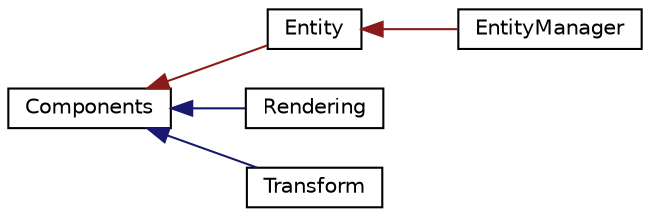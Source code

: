 digraph "Graphical Class Hierarchy"
{
 // LATEX_PDF_SIZE
  edge [fontname="Helvetica",fontsize="10",labelfontname="Helvetica",labelfontsize="10"];
  node [fontname="Helvetica",fontsize="10",shape=record];
  rankdir="LR";
  Node0 [label="Components",height=0.2,width=0.4,color="black", fillcolor="white", style="filled",URL="$db/d46/classComponents.html",tooltip=" "];
  Node0 -> Node1 [dir="back",color="firebrick4",fontsize="10",style="solid",fontname="Helvetica"];
  Node1 [label="Entity",height=0.2,width=0.4,color="black", fillcolor="white", style="filled",URL="$da/d61/classEntity.html",tooltip="Entity class: Entity is a class that represents an entity in the game."];
  Node1 -> Node2 [dir="back",color="firebrick4",fontsize="10",style="solid",fontname="Helvetica"];
  Node2 [label="EntityManager",height=0.2,width=0.4,color="black", fillcolor="white", style="filled",URL="$dd/d5f/classEntityManager.html",tooltip="EntityManager class: EntityManager is a class that represents an entity manager in the game."];
  Node0 -> Node3 [dir="back",color="midnightblue",fontsize="10",style="solid",fontname="Helvetica"];
  Node3 [label="Rendering",height=0.2,width=0.4,color="black", fillcolor="white", style="filled",URL="$d4/dc3/classRendering.html",tooltip="Rendering class: Rendering is a class that represents the rendering properties of a Component."];
  Node0 -> Node4 [dir="back",color="midnightblue",fontsize="10",style="solid",fontname="Helvetica"];
  Node4 [label="Transform",height=0.2,width=0.4,color="black", fillcolor="white", style="filled",URL="$db/daf/classTransform.html",tooltip="Transform class: Transform is a class that represents the transform of a Component."];
}
